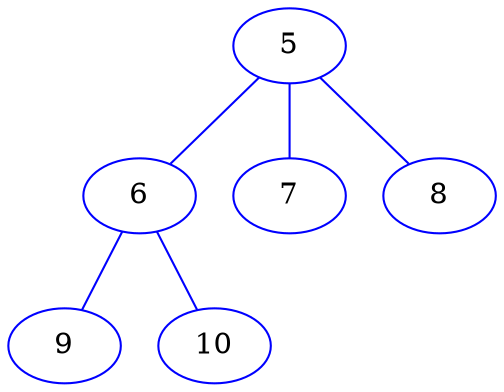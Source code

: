strict graph "" {
	5	[color=blue];
	6	[color=blue];
	5 -- 6	[color=blue];
	7	[color=blue];
	5 -- 7	[color=blue];
	8	[color=blue];
	5 -- 8	[color=blue];
	9	[color=blue];
	6 -- 9	[color=blue];
	10	[color=blue];
	6 -- 10	[color=blue];
}
